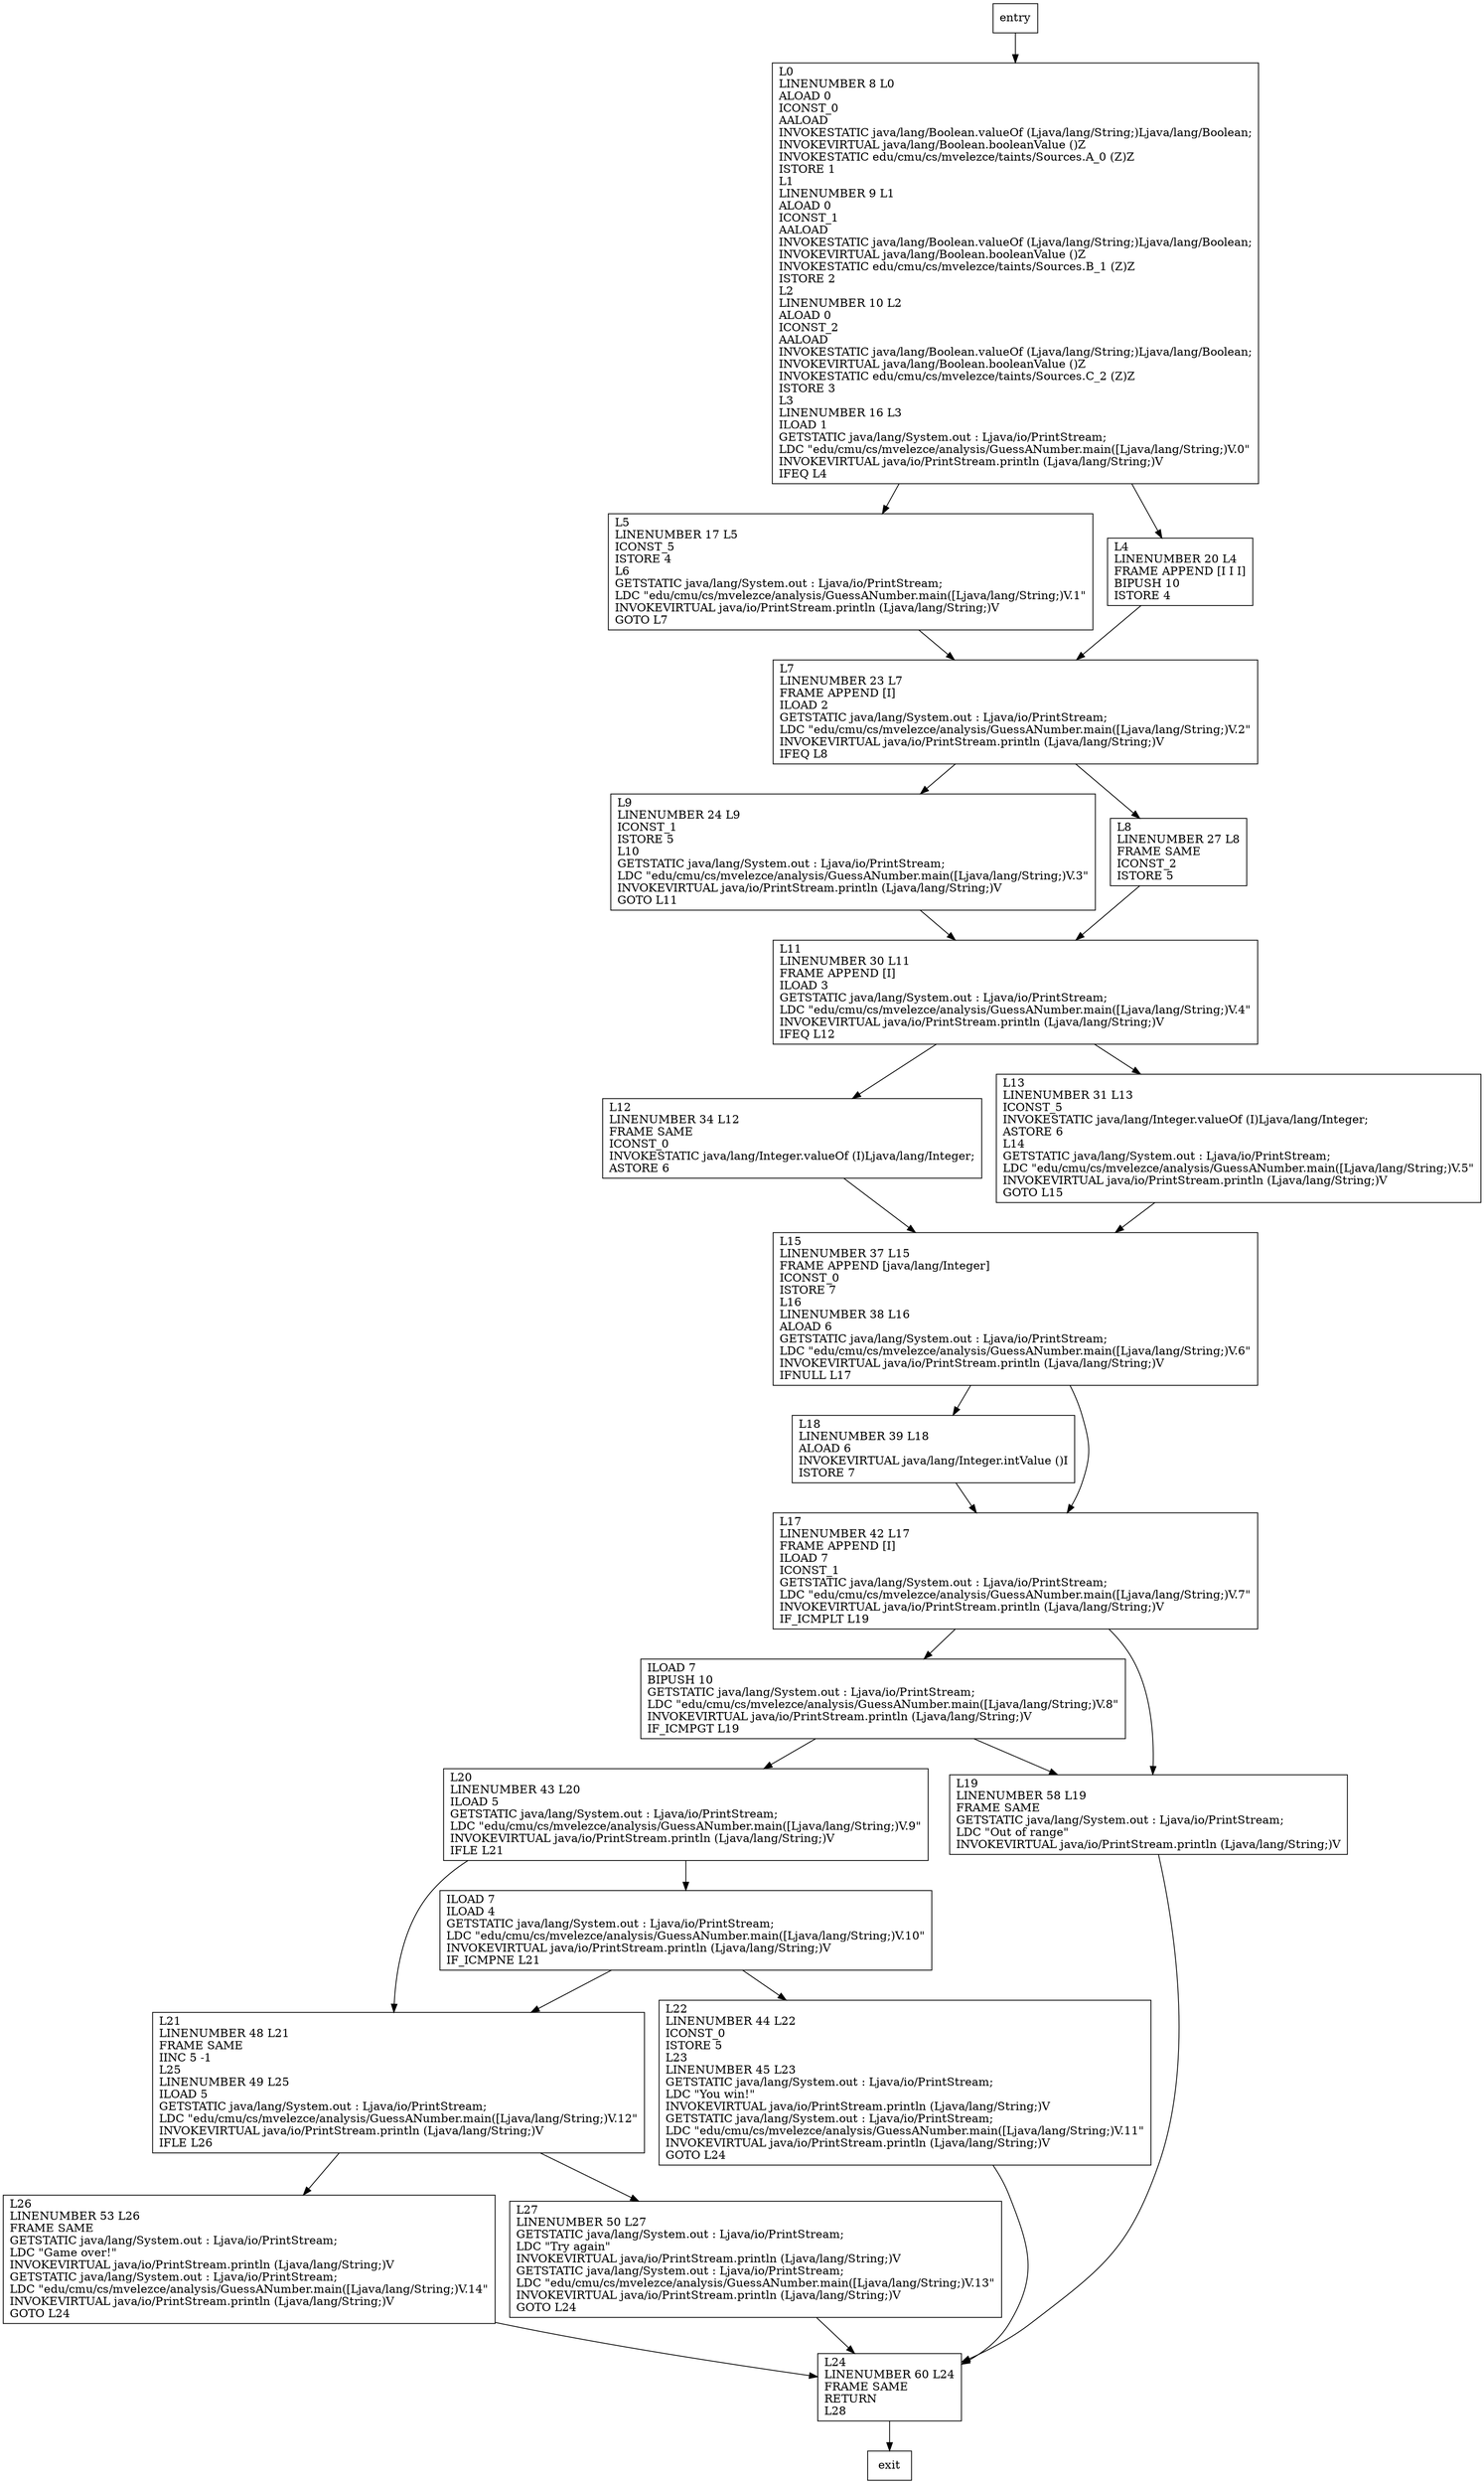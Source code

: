 digraph main {
node [shape=record];
445010547 [label="L5\lLINENUMBER 17 L5\lICONST_5\lISTORE 4\lL6\lGETSTATIC java/lang/System.out : Ljava/io/PrintStream;\lLDC \"edu/cmu/cs/mvelezce/analysis/GuessANumber.main([Ljava/lang/String;)V.1\"\lINVOKEVIRTUAL java/io/PrintStream.println (Ljava/lang/String;)V\lGOTO L7\l"];
680306160 [label="L7\lLINENUMBER 23 L7\lFRAME APPEND [I]\lILOAD 2\lGETSTATIC java/lang/System.out : Ljava/io/PrintStream;\lLDC \"edu/cmu/cs/mvelezce/analysis/GuessANumber.main([Ljava/lang/String;)V.2\"\lINVOKEVIRTUAL java/io/PrintStream.println (Ljava/lang/String;)V\lIFEQ L8\l"];
910260820 [label="L18\lLINENUMBER 39 L18\lALOAD 6\lINVOKEVIRTUAL java/lang/Integer.intValue ()I\lISTORE 7\l"];
265052195 [label="L15\lLINENUMBER 37 L15\lFRAME APPEND [java/lang/Integer]\lICONST_0\lISTORE 7\lL16\lLINENUMBER 38 L16\lALOAD 6\lGETSTATIC java/lang/System.out : Ljava/io/PrintStream;\lLDC \"edu/cmu/cs/mvelezce/analysis/GuessANumber.main([Ljava/lang/String;)V.6\"\lINVOKEVIRTUAL java/io/PrintStream.println (Ljava/lang/String;)V\lIFNULL L17\l"];
503879157 [label="L26\lLINENUMBER 53 L26\lFRAME SAME\lGETSTATIC java/lang/System.out : Ljava/io/PrintStream;\lLDC \"Game over!\"\lINVOKEVIRTUAL java/io/PrintStream.println (Ljava/lang/String;)V\lGETSTATIC java/lang/System.out : Ljava/io/PrintStream;\lLDC \"edu/cmu/cs/mvelezce/analysis/GuessANumber.main([Ljava/lang/String;)V.14\"\lINVOKEVIRTUAL java/io/PrintStream.println (Ljava/lang/String;)V\lGOTO L24\l"];
1153256202 [label="L9\lLINENUMBER 24 L9\lICONST_1\lISTORE 5\lL10\lGETSTATIC java/lang/System.out : Ljava/io/PrintStream;\lLDC \"edu/cmu/cs/mvelezce/analysis/GuessANumber.main([Ljava/lang/String;)V.3\"\lINVOKEVIRTUAL java/io/PrintStream.println (Ljava/lang/String;)V\lGOTO L11\l"];
646204091 [label="L4\lLINENUMBER 20 L4\lFRAME APPEND [I I I]\lBIPUSH 10\lISTORE 4\l"];
1176001051 [label="ILOAD 7\lILOAD 4\lGETSTATIC java/lang/System.out : Ljava/io/PrintStream;\lLDC \"edu/cmu/cs/mvelezce/analysis/GuessANumber.main([Ljava/lang/String;)V.10\"\lINVOKEVIRTUAL java/io/PrintStream.println (Ljava/lang/String;)V\lIF_ICMPNE L21\l"];
1080561710 [label="L8\lLINENUMBER 27 L8\lFRAME SAME\lICONST_2\lISTORE 5\l"];
560858993 [label="L12\lLINENUMBER 34 L12\lFRAME SAME\lICONST_0\lINVOKESTATIC java/lang/Integer.valueOf (I)Ljava/lang/Integer;\lASTORE 6\l"];
820627987 [label="L21\lLINENUMBER 48 L21\lFRAME SAME\lIINC 5 -1\lL25\lLINENUMBER 49 L25\lILOAD 5\lGETSTATIC java/lang/System.out : Ljava/io/PrintStream;\lLDC \"edu/cmu/cs/mvelezce/analysis/GuessANumber.main([Ljava/lang/String;)V.12\"\lINVOKEVIRTUAL java/io/PrintStream.println (Ljava/lang/String;)V\lIFLE L26\l"];
824915171 [label="L0\lLINENUMBER 8 L0\lALOAD 0\lICONST_0\lAALOAD\lINVOKESTATIC java/lang/Boolean.valueOf (Ljava/lang/String;)Ljava/lang/Boolean;\lINVOKEVIRTUAL java/lang/Boolean.booleanValue ()Z\lINVOKESTATIC edu/cmu/cs/mvelezce/taints/Sources.A_0 (Z)Z\lISTORE 1\lL1\lLINENUMBER 9 L1\lALOAD 0\lICONST_1\lAALOAD\lINVOKESTATIC java/lang/Boolean.valueOf (Ljava/lang/String;)Ljava/lang/Boolean;\lINVOKEVIRTUAL java/lang/Boolean.booleanValue ()Z\lINVOKESTATIC edu/cmu/cs/mvelezce/taints/Sources.B_1 (Z)Z\lISTORE 2\lL2\lLINENUMBER 10 L2\lALOAD 0\lICONST_2\lAALOAD\lINVOKESTATIC java/lang/Boolean.valueOf (Ljava/lang/String;)Ljava/lang/Boolean;\lINVOKEVIRTUAL java/lang/Boolean.booleanValue ()Z\lINVOKESTATIC edu/cmu/cs/mvelezce/taints/Sources.C_2 (Z)Z\lISTORE 3\lL3\lLINENUMBER 16 L3\lILOAD 1\lGETSTATIC java/lang/System.out : Ljava/io/PrintStream;\lLDC \"edu/cmu/cs/mvelezce/analysis/GuessANumber.main([Ljava/lang/String;)V.0\"\lINVOKEVIRTUAL java/io/PrintStream.println (Ljava/lang/String;)V\lIFEQ L4\l"];
231182885 [label="L20\lLINENUMBER 43 L20\lILOAD 5\lGETSTATIC java/lang/System.out : Ljava/io/PrintStream;\lLDC \"edu/cmu/cs/mvelezce/analysis/GuessANumber.main([Ljava/lang/String;)V.9\"\lINVOKEVIRTUAL java/io/PrintStream.println (Ljava/lang/String;)V\lIFLE L21\l"];
1811975204 [label="L11\lLINENUMBER 30 L11\lFRAME APPEND [I]\lILOAD 3\lGETSTATIC java/lang/System.out : Ljava/io/PrintStream;\lLDC \"edu/cmu/cs/mvelezce/analysis/GuessANumber.main([Ljava/lang/String;)V.4\"\lINVOKEVIRTUAL java/io/PrintStream.println (Ljava/lang/String;)V\lIFEQ L12\l"];
1741007954 [label="L17\lLINENUMBER 42 L17\lFRAME APPEND [I]\lILOAD 7\lICONST_1\lGETSTATIC java/lang/System.out : Ljava/io/PrintStream;\lLDC \"edu/cmu/cs/mvelezce/analysis/GuessANumber.main([Ljava/lang/String;)V.7\"\lINVOKEVIRTUAL java/io/PrintStream.println (Ljava/lang/String;)V\lIF_ICMPLT L19\l"];
554146322 [label="L13\lLINENUMBER 31 L13\lICONST_5\lINVOKESTATIC java/lang/Integer.valueOf (I)Ljava/lang/Integer;\lASTORE 6\lL14\lGETSTATIC java/lang/System.out : Ljava/io/PrintStream;\lLDC \"edu/cmu/cs/mvelezce/analysis/GuessANumber.main([Ljava/lang/String;)V.5\"\lINVOKEVIRTUAL java/io/PrintStream.println (Ljava/lang/String;)V\lGOTO L15\l"];
1361609751 [label="L22\lLINENUMBER 44 L22\lICONST_0\lISTORE 5\lL23\lLINENUMBER 45 L23\lGETSTATIC java/lang/System.out : Ljava/io/PrintStream;\lLDC \"You win!\"\lINVOKEVIRTUAL java/io/PrintStream.println (Ljava/lang/String;)V\lGETSTATIC java/lang/System.out : Ljava/io/PrintStream;\lLDC \"edu/cmu/cs/mvelezce/analysis/GuessANumber.main([Ljava/lang/String;)V.11\"\lINVOKEVIRTUAL java/io/PrintStream.println (Ljava/lang/String;)V\lGOTO L24\l"];
449105069 [label="L24\lLINENUMBER 60 L24\lFRAME SAME\lRETURN\lL28\l"];
1624203949 [label="L27\lLINENUMBER 50 L27\lGETSTATIC java/lang/System.out : Ljava/io/PrintStream;\lLDC \"Try again\"\lINVOKEVIRTUAL java/io/PrintStream.println (Ljava/lang/String;)V\lGETSTATIC java/lang/System.out : Ljava/io/PrintStream;\lLDC \"edu/cmu/cs/mvelezce/analysis/GuessANumber.main([Ljava/lang/String;)V.13\"\lINVOKEVIRTUAL java/io/PrintStream.println (Ljava/lang/String;)V\lGOTO L24\l"];
730575236 [label="ILOAD 7\lBIPUSH 10\lGETSTATIC java/lang/System.out : Ljava/io/PrintStream;\lLDC \"edu/cmu/cs/mvelezce/analysis/GuessANumber.main([Ljava/lang/String;)V.8\"\lINVOKEVIRTUAL java/io/PrintStream.println (Ljava/lang/String;)V\lIF_ICMPGT L19\l"];
1193939374 [label="L19\lLINENUMBER 58 L19\lFRAME SAME\lGETSTATIC java/lang/System.out : Ljava/io/PrintStream;\lLDC \"Out of range\"\lINVOKEVIRTUAL java/io/PrintStream.println (Ljava/lang/String;)V\l"];
entry;
exit;
445010547 -> 680306160;
680306160 -> 1153256202;
680306160 -> 1080561710;
910260820 -> 1741007954;
265052195 -> 910260820;
265052195 -> 1741007954;
503879157 -> 449105069;
1153256202 -> 1811975204;
646204091 -> 680306160;
1176001051 -> 1361609751;
1176001051 -> 820627987;
1080561710 -> 1811975204;
560858993 -> 265052195;
820627987 -> 503879157;
820627987 -> 1624203949;
824915171 -> 445010547;
824915171 -> 646204091;
231182885 -> 1176001051;
231182885 -> 820627987;
entry -> 824915171;
1811975204 -> 554146322;
1811975204 -> 560858993;
1741007954 -> 730575236;
1741007954 -> 1193939374;
554146322 -> 265052195;
1361609751 -> 449105069;
449105069 -> exit;
1624203949 -> 449105069;
730575236 -> 1193939374;
730575236 -> 231182885;
1193939374 -> 449105069;
}

